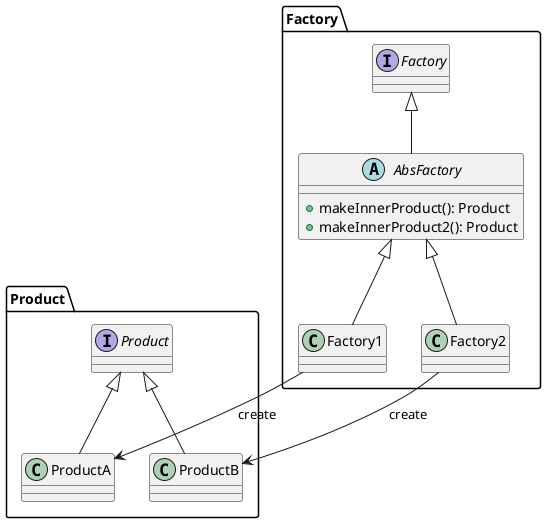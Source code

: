 @startuml

package "Product" {
    interface Product {

    }

    class ProductA extends Product {
    }

    class ProductB extends Product {
    }
}

package "Factory" {
    interface Factory {
    }
    abstract AbsFactory extends Factory {
        +makeInnerProduct(): Product
        +makeInnerProduct2(): Product
    }
    class Factory1 extends AbsFactory {
    }
    class Factory2 extends AbsFactory {

    }
}

Factory1 --> ProductA : create
Factory2 --> ProductB : create

@enduml
